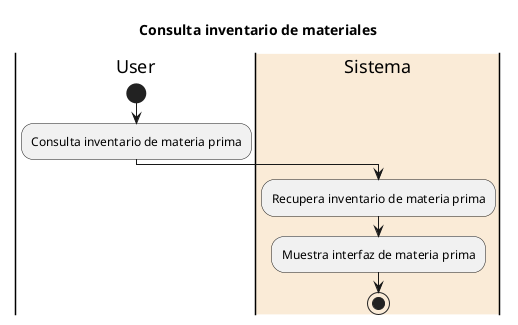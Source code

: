 @startuml
title Consulta inventario de materiales

|User|
start
:Consulta inventario de materia prima;

|#AntiqueWhite|Sistema|
:Recupera inventario de materia prima;
:Muestra interfaz de materia prima;

stop
@enduml